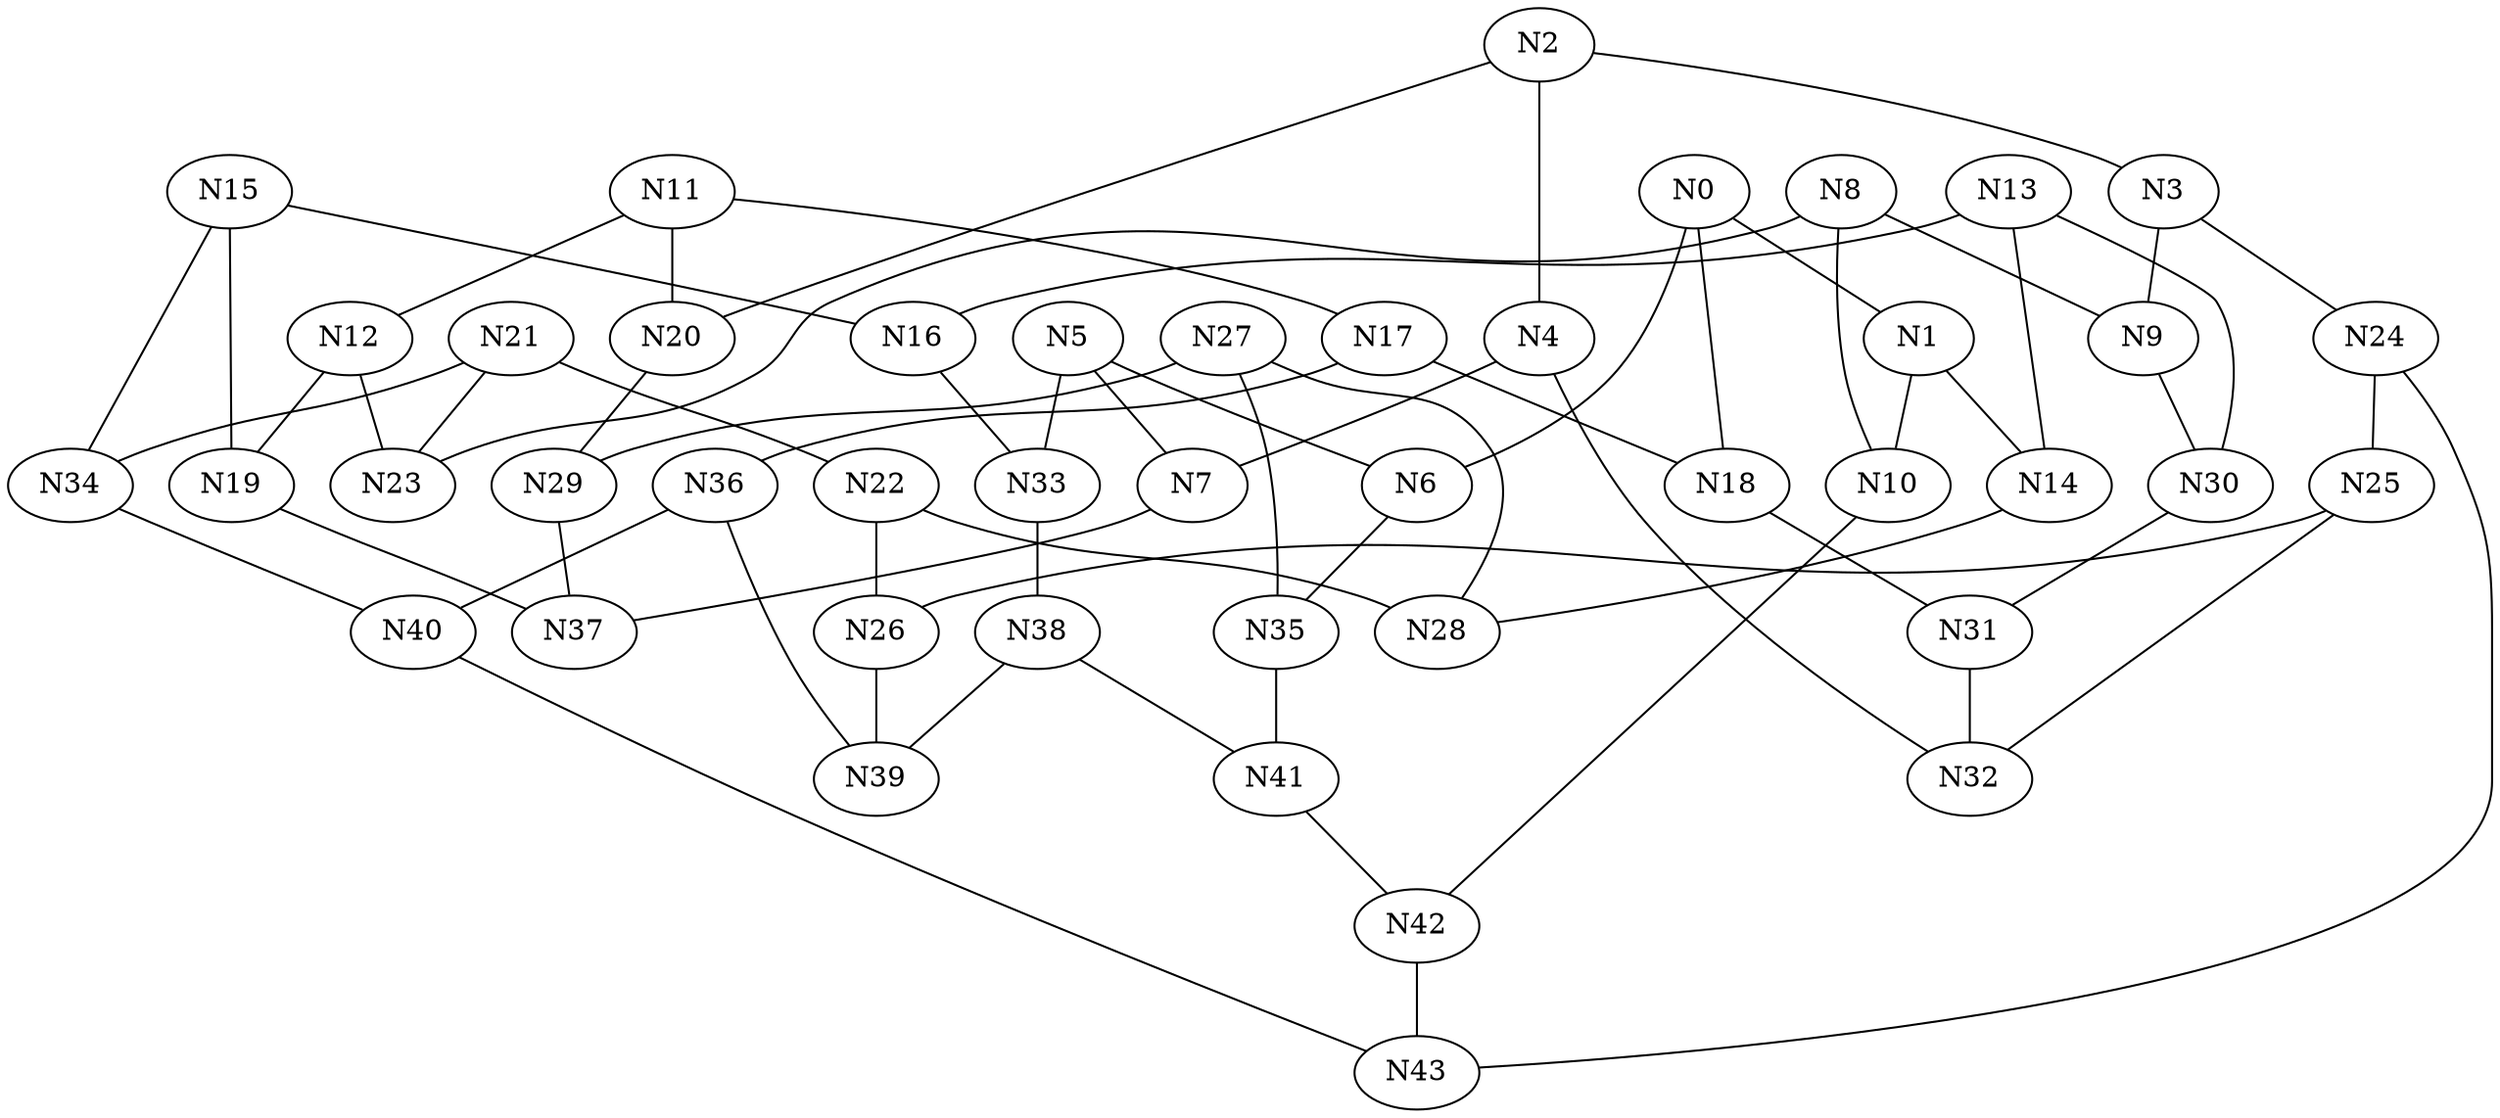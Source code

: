 graph nodes {
  N0 -- N1;
  N2 -- N3;
  N2 -- N4;
  N5 -- N6;
  N5 -- N7;
  N8 -- N9;
  N8 -- N10;
  N4 -- N7;
  N3 -- N9;
  N0 -- N6;
  N1 -- N10;
  N11 -- N12;
  N13 -- N14;
  N15 -- N16;
  N11 -- N17;
  N17 -- N18;
  N12 -- N19;
  N15 -- N19;
  N13 -- N16;
  N0 -- N18;
  N1 -- N14;
  N2 -- N20;
  N21 -- N22;
  N11 -- N20;
  N21 -- N23;
  N12 -- N23;
  N24 -- N25;
  N3 -- N24;
  N25 -- N26;
  N22 -- N26;
  N27 -- N28;
  N20 -- N29;
  N30 -- N31;
  N27 -- N29;
  N4 -- N32;
  N13 -- N30;
  N31 -- N32;
  N14 -- N28;
  N5 -- N33;
  N21 -- N34;
  N27 -- N35;
  N15 -- N34;
  N16 -- N33;
  N6 -- N35;
  N22 -- N28;
  N17 -- N36;
  N29 -- N37;
  N7 -- N37;
  N33 -- N38;
  N38 -- N39;
  N36 -- N39;
  N8 -- N23;
  N34 -- N40;
  N9 -- N30;
  N18 -- N31;
  N36 -- N40;
  N19 -- N37;
  N41 -- N42;
  N35 -- N41;
  N10 -- N42;
  N24 -- N43;
  N25 -- N32;
  N40 -- N43;
  N38 -- N41;
  N42 -- N43;
  N26 -- N39;
}
